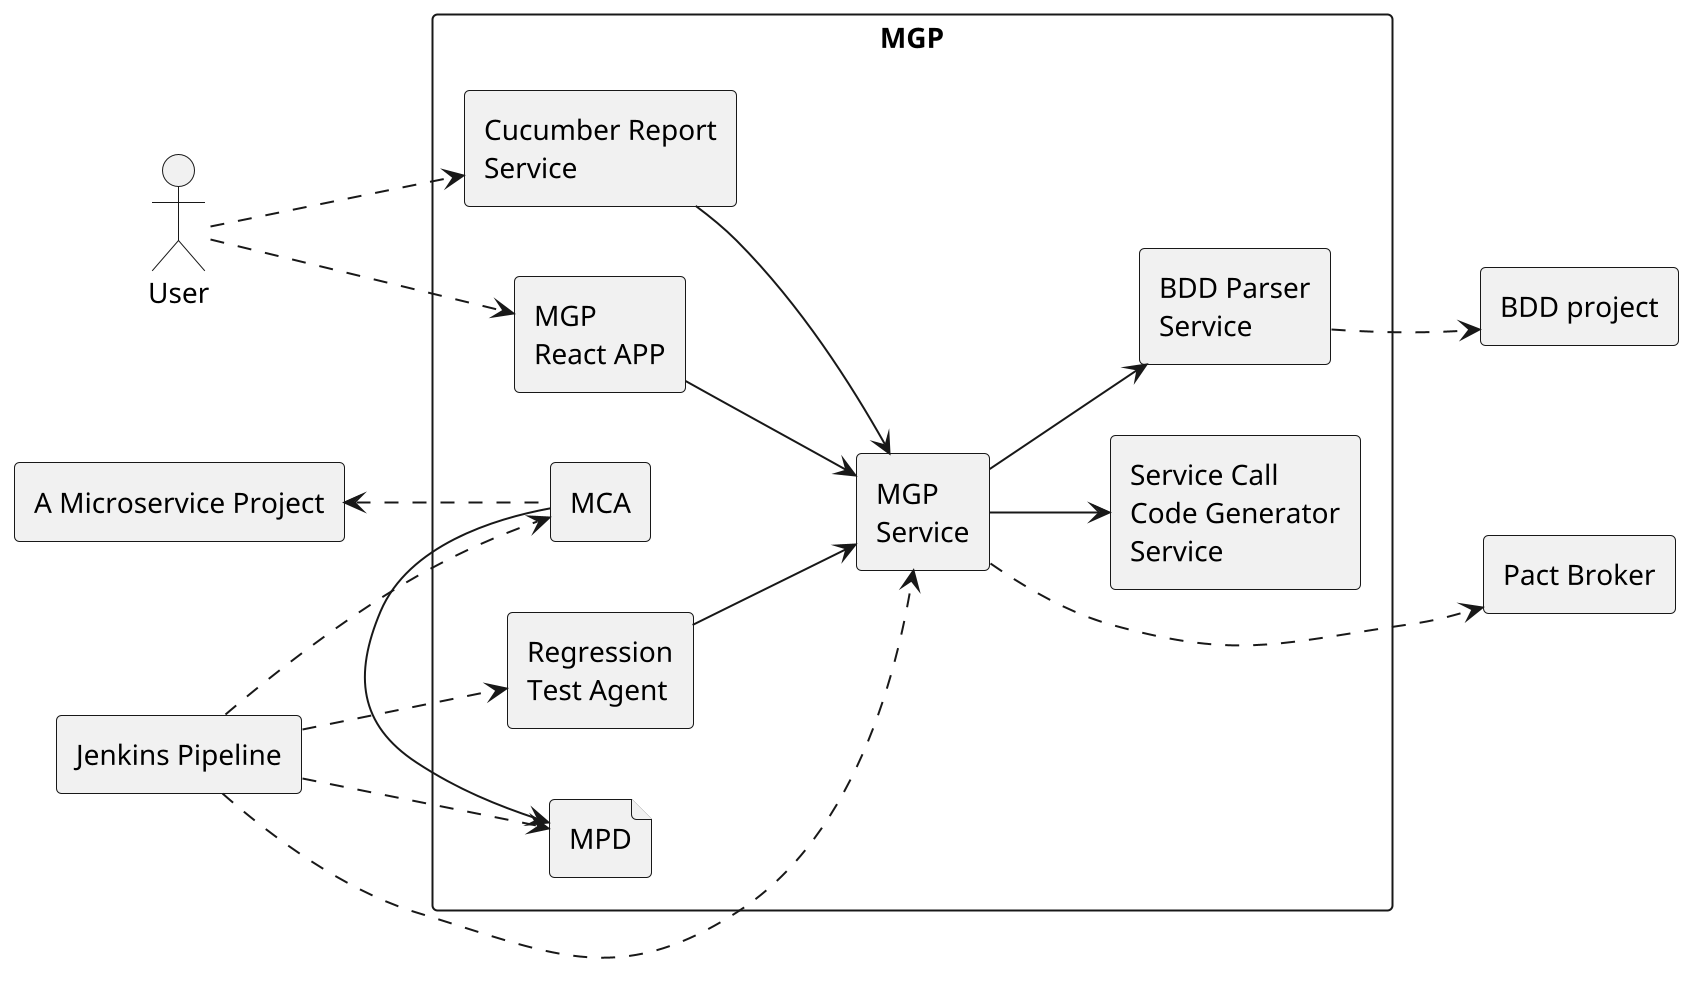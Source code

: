 @startuml
scale 2
'skinparam backgroundcolor transparent
left to right direction
rectangle "A Microservice Project" as mp
rectangle "Jenkins Pipeline" as jp
rectangle "BDD project" as bp
rectangle "Pact Broker" as pb
actor User as user

rectangle "MGP" as t {
	rectangle "Regression\nTest Agent" as ta
	rectangle "MCA" as mca
	rectangle "MGP\nReact APP"as mgpa
	rectangle "MGP\nService"as mgp
	rectangle "BDD Parser\nService" as uatp
	rectangle "Service Call\nCode Generator\nService" as d
	rectangle "Cucumber Report\nService" as crs

	file "MPD" as mpd

	mca -> mpd
	mgp -d-> uatp
	mgp -d-> d
	mgpa -d-> mgp
	crs -d-> mgp
	ta -d-> mgp
}

jp.>ta
jp.>mpd
mca .u.> mp
jp .d.> mca
jp .d.> mgp
uatp .> bp
mgp .d.> pb
user .d.> mgpa
user .d.> crs
uatp .[hidden]d.> pb
uatp .[hidden]d.> bp
@enduml
